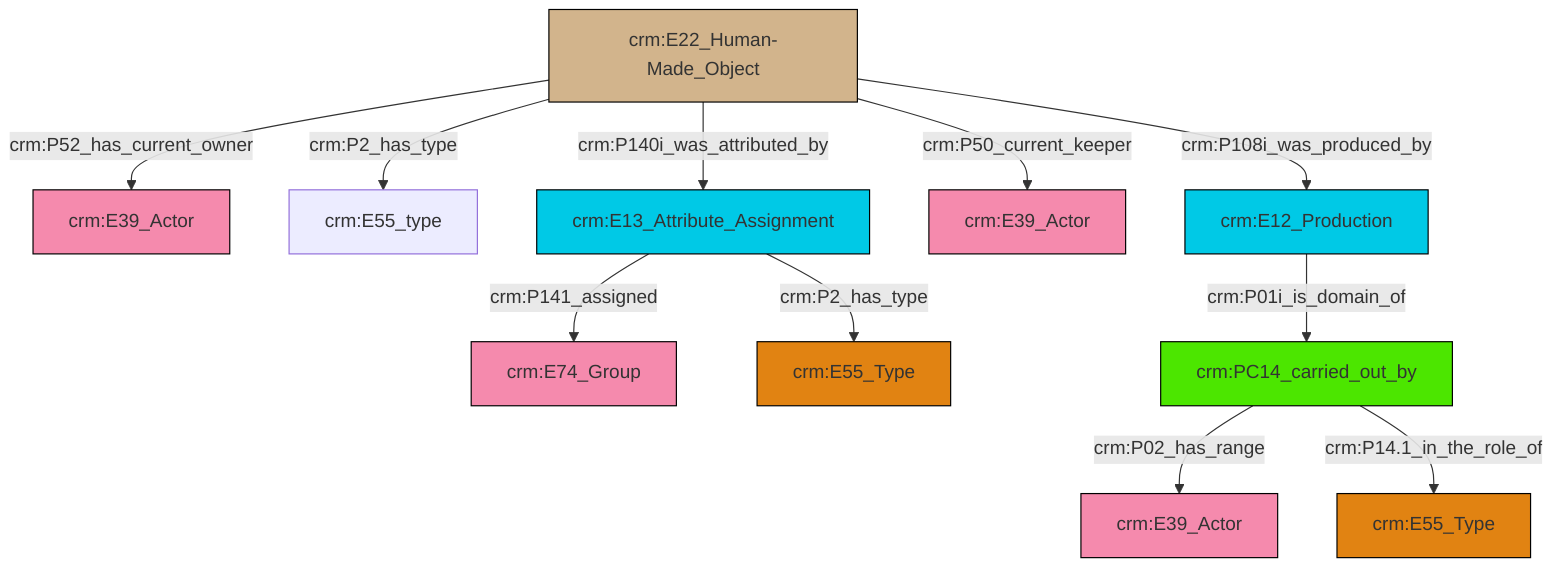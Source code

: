 graph TD
classDef Literal fill:#f2f2f2,stroke:#000000;
classDef CRM_Entity fill:#FFFFFF,stroke:#000000;
classDef Temporal_Entity fill:#00C9E6, stroke:#000000;
classDef Type fill:#E18312, stroke:#000000;
classDef Time-Span fill:#2C9C91, stroke:#000000;
classDef Appellation fill:#FFEB7F, stroke:#000000;
classDef Place fill:#008836, stroke:#000000;
classDef Persistent_Item fill:#B266B2, stroke:#000000;
classDef Conceptual_Object fill:#FFD700, stroke:#000000;
classDef Physical_Thing fill:#D2B48C, stroke:#000000;
classDef Actor fill:#f58aad, stroke:#000000;
classDef PC_Classes fill:#4ce600, stroke:#000000;
classDef Multi fill:#cccccc,stroke:#000000;

0["crm:E13_Attribute_Assignment"]:::Temporal_Entity -->|crm:P141_assigned| 1["crm:E74_Group"]:::Actor
4["crm:E22_Human-Made_Object"]:::Physical_Thing -->|crm:P52_has_current_owner| 2["crm:E39_Actor"]:::Actor
4["crm:E22_Human-Made_Object"]:::Physical_Thing -->|crm:P2_has_type| 5["crm:E55_type"]:::Default
6["crm:PC14_carried_out_by"]:::PC_Classes -->|crm:P02_has_range| 7["crm:E39_Actor"]:::Actor
10["crm:E12_Production"]:::Temporal_Entity -->|crm:P01i_is_domain_of| 6["crm:PC14_carried_out_by"]:::PC_Classes
4["crm:E22_Human-Made_Object"]:::Physical_Thing -->|crm:P140i_was_attributed_by| 0["crm:E13_Attribute_Assignment"]:::Temporal_Entity
0["crm:E13_Attribute_Assignment"]:::Temporal_Entity -->|crm:P2_has_type| 14["crm:E55_Type"]:::Type
4["crm:E22_Human-Made_Object"]:::Physical_Thing -->|crm:P50_current_keeper| 8["crm:E39_Actor"]:::Actor
6["crm:PC14_carried_out_by"]:::PC_Classes -->|crm:P14.1_in_the_role_of| 17["crm:E55_Type"]:::Type
4["crm:E22_Human-Made_Object"]:::Physical_Thing -->|crm:P108i_was_produced_by| 10["crm:E12_Production"]:::Temporal_Entity